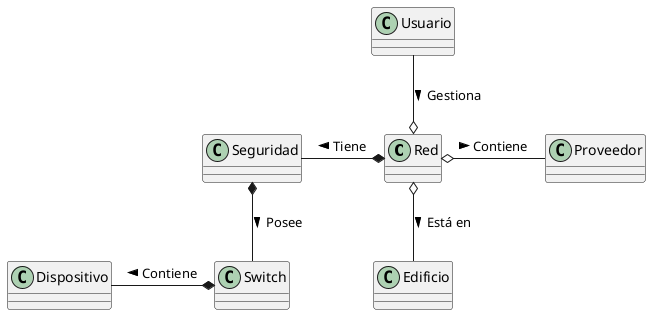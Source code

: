 @startuml proyecto

class "Red" 
class Switch
class Dispositivo
class Proveedor
class Usuario
class Seguridad

"Red" *-l- Seguridad: Tiene >
Seguridad *-- Switch: Posee >
Switch *-l- Dispositivo: Contiene >
Usuario --o "Red": Gestiona >
"Red" o-r- Proveedor  : Contiene >
"Red" o-- Edificio  : Está en >

@enduml
